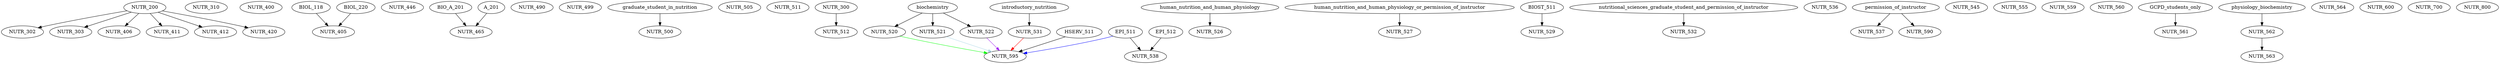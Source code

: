 digraph G {
    NUTR_200;
    edge [color=black];
    NUTR_200 -> NUTR_302;
    edge [color=black];
    NUTR_200 -> NUTR_303;
    NUTR_310;
    NUTR_400;
    edge [color=black];
    BIOL_118 -> NUTR_405;
    BIOL_220 -> NUTR_405;
    edge [color=black];
    NUTR_200 -> NUTR_406;
    edge [color=black];
    NUTR_200 -> NUTR_411;
    edge [color=black];
    NUTR_200 -> NUTR_412;
    edge [color=black];
    NUTR_200 -> NUTR_420;
    NUTR_446;
    edge [color=black];
    BIO_A_201 -> NUTR_465;
    A_201 -> NUTR_465;
    NUTR_490;
    NUTR_499;
    edge [color=black];
    graduate_student_in_nutrition -> NUTR_500;
    NUTR_505;
    NUTR_511;
    edge [color=black];
    NUTR_300 -> NUTR_512;
    edge [color=black];
    biochemistry -> NUTR_520;
    edge [color=black];
    biochemistry -> NUTR_521;
    edge [color=black];
    biochemistry -> NUTR_522;
    edge [color=black];
    human_nutrition_and_human_physiology -> NUTR_526;
    edge [color=black];
    human_nutrition_and_human_physiology_or_permission_of_instructor -> NUTR_527;
    edge [color=black];
    BIOST_511 -> NUTR_529;
    edge [color=black];
    introductory_nutrition -> NUTR_531;
    edge [color=black];
    nutritional_sciences_graduate_student_and_permission_of_instructor -> NUTR_532;
    NUTR_536;
    edge [color=black];
    permission_of_instructor -> NUTR_537;
    edge [color=black];
    EPI_511 -> NUTR_538;
    EPI_512 -> NUTR_538;
    NUTR_545;
    NUTR_555;
    NUTR_559;
    NUTR_560;
    edge [color=black];
    GCPD_students_only -> NUTR_561;
    edge [color=black];
    physiology_biochemistry -> NUTR_562;
    edge [color=black];
    NUTR_562 -> NUTR_563;
    NUTR_564;
    edge [color=black];
    permission_of_instructor -> NUTR_590;
    edge [color=black];
    HSERV_511 -> NUTR_595;
    edge [color=red];
    NUTR_531 -> NUTR_595;
    edge [color=blue];
    EPI_511 -> NUTR_595;
    edge [color=green];
    NUTR_520 -> NUTR_595;
    edge [color=lightblue];
    NUTR_521 -> NUTR_595;
    edge [color=purple];
    NUTR_522 -> NUTR_595;
    NUTR_600;
    NUTR_700;
    NUTR_800;
}
